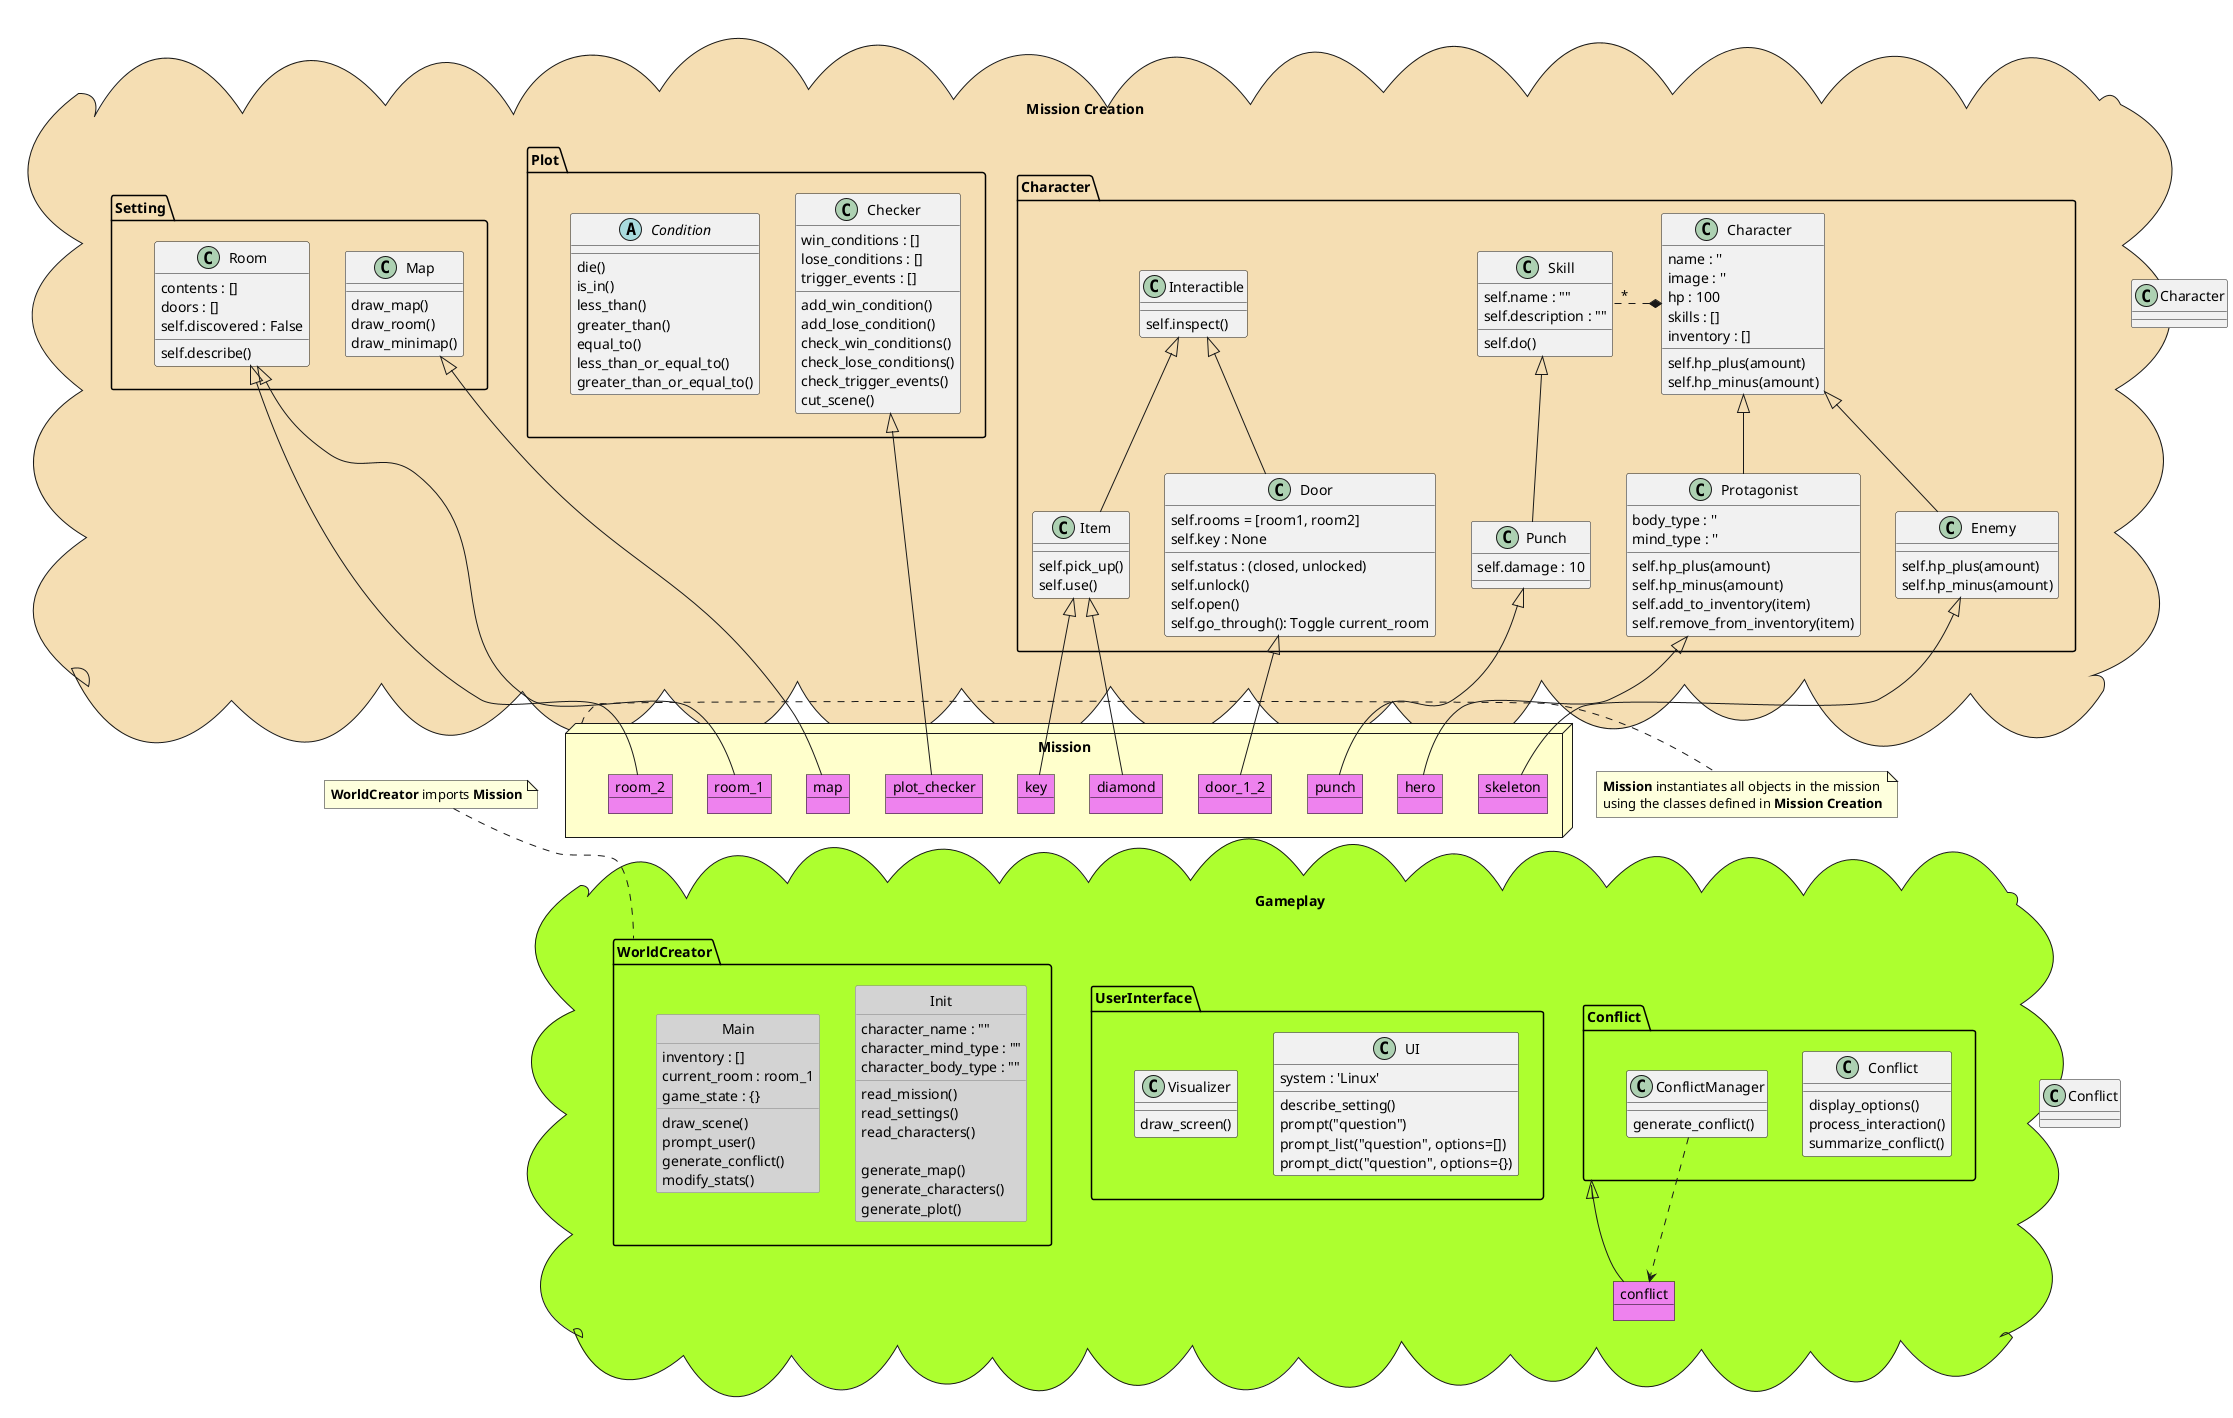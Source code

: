 @startuml
' Packages for the Adventure RPG

'===============================================================================
' SKINPARAMS
'-------------------------------------------------------------------------------
skinparam class {
    BorderColor<<Module>> Gray
    BackgroundColor<<Module>> LightGray
}
skinparam object {
    BorderColor Black
    BackgroundColor Violet
}


'===============================================================================
' PACKAGES
'-------------------------------------------------------------------------------
'_______________________________________________________________________________
package "Mission Creation" <<Cloud>> #Wheat {
    '_______________________________________________________________________________
    package Character <<Folder>> {
        '----------------------------------
        class Character {
            name : ''
            image : ''
            hp : 100
            skills : []
            inventory : []
            self.hp_plus(amount)
            self.hp_minus(amount)
        }
        class Protagonist {
            body_type : ''
            mind_type : ''
            self.hp_plus(amount)
            self.hp_minus(amount)
            self.add_to_inventory(item)
            self.remove_from_inventory(item)
        }
        class Enemy {
            self.hp_plus(amount)
            self.hp_minus(amount)
        }
        Character <|-- Protagonist
        Character <|-- Enemy

        '----------------------------------
        class Skill {
            self.name : ""
            self.description : ""
            self.do()
        }
        class Punch {
            self.damage : 10
        }
        Character *. "*" Skill
        Skill <|-- Punch

        '----------------------------------
        class Interactible {
            self.inspect()
        }
        class Item {
            self.pick_up()
            self.use()
        }   
        class Door {
            self.rooms = [room1, room2]
            self.key : None
            self.status : (closed, unlocked)
            self.unlock()
            self.open()
            'toggle current_room between rooms in self.rooms
            self.go_through(): Toggle current_room
        }
        Interactible <|-- Item
        Interactible <|-- Door
    }

    '_______________________________________________________________________________
    package Setting <<Folder>> {
        class Room {
            contents : []
            doors : []
            self.discovered : False
            self.describe()
        }

        class Map {
            draw_map()
            draw_room()
            draw_minimap()
        }
    }

    '_______________________________________________________________________________
    package Plot <<Folder>> {
        class Checker {
            win_conditions : []
            lose_conditions : []
            trigger_events : []

            add_win_condition()
            add_lose_condition()
            check_win_conditions()
            check_lose_conditions()
            check_trigger_events()
            cut_scene()
        }

        '----------------------------------
        abstract class Condition {
            die()
            is_in()
            less_than()
            greater_than()
            equal_to()
            less_than_or_equal_to()
            greater_than_or_equal_to()
        }
    }
}


'_______________________________________________________________________________
package Mission <<Node>> #BUSINESS {
    ''''''''''''''''''''''''''''''''''''''''''''''''''''''''''''''''''''''''''''
    '' The mission file instantiates everything that will exist in the mission.
    ''      - characters (hero, enemies, etc.)
    ''      - map (rooms, doors, and layout)
    ''      - items
    ''      - plot (win/lose conditions, trigger conditions, etc.)
    ''''''''''''''''''''''''''''''''''''''''''''''''''''''''''''''''''''''''''''
    object hero
        Protagonist <|-- hero

    object skeleton
        Enemy <|-- skeleton

    object punch
        Punch <|-- punch

    object diamond
        Item <|-- diamond

    object key
        Item <|-- key

    object room_1
        Room <|-- room_1

    object room_2
        Room <|-- room_2

    object door_1_2
        Door <|-- door_1_2

    object map
        Map <|-- map

    object plot_checker
        Checker <|-- plot_checker
}


'_______________________________________________________________________________
package "Gameplay" <<Cloud>> #GreenYellow {
    '_______________________________________________________________________________
    package Conflict <<Folder>> {
        class Conflict {
            display_options()
            process_interaction()
            summarize_conflict()
        }

        class ConflictManager {
            generate_conflict()
        }
    }
    object conflict
    Conflict <|-- conflict
    ConflictManager ..> conflict

    '_______________________________________________________________________________
    package UserInterface <<Folder>> {
        class UI {
            system : 'Linux'
            describe_setting()
            prompt("question")
            prompt_list("question", options=[])
            prompt_dict("question", options={})
        }

        class Visualizer {
            draw_screen()
        }
    }

    '_______________________________________________________________________________
    package WorldCreator <<Folder>> {
        class Init <<Module>> {
            ' VARIABLES
            character_name : ""
            character_mind_type : ""
            character_body_type : ""

            ' METHODS
            read_mission()
            read_settings()
            read_characters()
            
            generate_map()
            generate_characters()
            generate_plot()
        }

        '----------------------------------
        class Main <<Module>> {
            ' VARIABLES
            inventory : []
            current_room : room_1
            game_state : {}

            ' METHODS
            draw_scene()
            prompt_user()
            generate_conflict()
            modify_stats()

        }
    }
}


'===============================================================================
' FORMATTING & LAYOUT
'-------------------------------------------------------------------------------
'_______________________________________
'           MISSION CREATION
'---------------------------------------
' Align vertically: "Mission Creation", Mission, "Gameplay"
"Mission Creation" -down[hidden]-> Mission
Mission -down[hidden]-> "Gameplay"

' Align horizontally: Character, Settings, Plot
Character -[hidden]> Setting
Setting   -[hidden]> Plot

' Align Character above Enemy
Character -[hidden]-> Enemy

' Align Character over WorldCreator
Character -[hidden]-> WorldCreator

'_______________________________________
'           MISSION
'---------------------------------------
note right of Mission
    <b>Mission</b> instantiates all objects in the mission
    using the classes defined in <b>Mission Creation</b>
end note

' Align Mission over WorldCreator
note "<b>WorldCreator</b> imports <b>Mission</b>" as MissionImportNote
Mission .left[hidden]. MissionImportNote 
MissionImportNote .. WorldCreator


'_______________________________________
'           GAMEPLAY
'.......................................
' Align horizontally: UserInterface, Conflict
UserInterface -[hidden]> Conflict


'_______________________________________
' MISCELLANEOUS FORMATTING
'.......................................
' don't display the circle or stereotype name for these skinparams
hide <<Module>> circle
hide <<Module>> stereotype
hide <<Object>> circle
hide <<Object>> stereotype
'===============================================================================
@enduml
